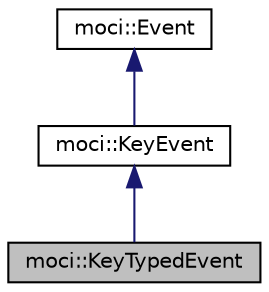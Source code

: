 digraph "moci::KeyTypedEvent"
{
 // INTERACTIVE_SVG=YES
  edge [fontname="Helvetica",fontsize="10",labelfontname="Helvetica",labelfontsize="10"];
  node [fontname="Helvetica",fontsize="10",shape=record];
  Node0 [label="moci::KeyTypedEvent",height=0.2,width=0.4,color="black", fillcolor="grey75", style="filled", fontcolor="black"];
  Node1 -> Node0 [dir="back",color="midnightblue",fontsize="10",style="solid",fontname="Helvetica"];
  Node1 [label="moci::KeyEvent",height=0.2,width=0.4,color="black", fillcolor="white", style="filled",URL="$classmoci_1_1KeyEvent.html"];
  Node2 -> Node1 [dir="back",color="midnightblue",fontsize="10",style="solid",fontname="Helvetica"];
  Node2 [label="moci::Event",height=0.2,width=0.4,color="black", fillcolor="white", style="filled",URL="$classmoci_1_1Event.html"];
}
